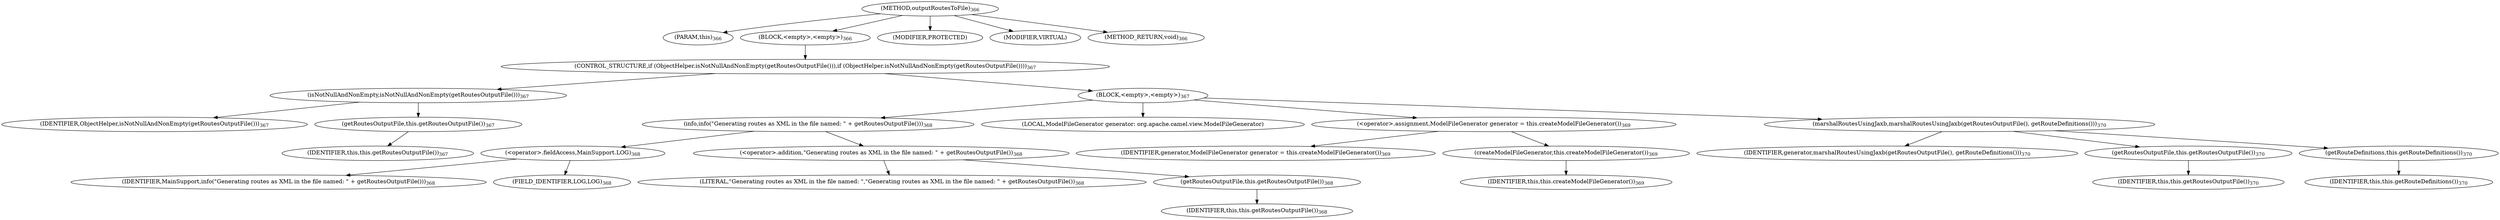 digraph "outputRoutesToFile" {  
"969" [label = <(METHOD,outputRoutesToFile)<SUB>366</SUB>> ]
"62" [label = <(PARAM,this)<SUB>366</SUB>> ]
"970" [label = <(BLOCK,&lt;empty&gt;,&lt;empty&gt;)<SUB>366</SUB>> ]
"971" [label = <(CONTROL_STRUCTURE,if (ObjectHelper.isNotNullAndNonEmpty(getRoutesOutputFile())),if (ObjectHelper.isNotNullAndNonEmpty(getRoutesOutputFile())))<SUB>367</SUB>> ]
"972" [label = <(isNotNullAndNonEmpty,isNotNullAndNonEmpty(getRoutesOutputFile()))<SUB>367</SUB>> ]
"973" [label = <(IDENTIFIER,ObjectHelper,isNotNullAndNonEmpty(getRoutesOutputFile()))<SUB>367</SUB>> ]
"974" [label = <(getRoutesOutputFile,this.getRoutesOutputFile())<SUB>367</SUB>> ]
"61" [label = <(IDENTIFIER,this,this.getRoutesOutputFile())<SUB>367</SUB>> ]
"975" [label = <(BLOCK,&lt;empty&gt;,&lt;empty&gt;)<SUB>367</SUB>> ]
"976" [label = <(info,info(&quot;Generating routes as XML in the file named: &quot; + getRoutesOutputFile()))<SUB>368</SUB>> ]
"977" [label = <(&lt;operator&gt;.fieldAccess,MainSupport.LOG)<SUB>368</SUB>> ]
"978" [label = <(IDENTIFIER,MainSupport,info(&quot;Generating routes as XML in the file named: &quot; + getRoutesOutputFile()))<SUB>368</SUB>> ]
"979" [label = <(FIELD_IDENTIFIER,LOG,LOG)<SUB>368</SUB>> ]
"980" [label = <(&lt;operator&gt;.addition,&quot;Generating routes as XML in the file named: &quot; + getRoutesOutputFile())<SUB>368</SUB>> ]
"981" [label = <(LITERAL,&quot;Generating routes as XML in the file named: &quot;,&quot;Generating routes as XML in the file named: &quot; + getRoutesOutputFile())<SUB>368</SUB>> ]
"982" [label = <(getRoutesOutputFile,this.getRoutesOutputFile())<SUB>368</SUB>> ]
"63" [label = <(IDENTIFIER,this,this.getRoutesOutputFile())<SUB>368</SUB>> ]
"983" [label = <(LOCAL,ModelFileGenerator generator: org.apache.camel.view.ModelFileGenerator)> ]
"984" [label = <(&lt;operator&gt;.assignment,ModelFileGenerator generator = this.createModelFileGenerator())<SUB>369</SUB>> ]
"985" [label = <(IDENTIFIER,generator,ModelFileGenerator generator = this.createModelFileGenerator())<SUB>369</SUB>> ]
"986" [label = <(createModelFileGenerator,this.createModelFileGenerator())<SUB>369</SUB>> ]
"64" [label = <(IDENTIFIER,this,this.createModelFileGenerator())<SUB>369</SUB>> ]
"987" [label = <(marshalRoutesUsingJaxb,marshalRoutesUsingJaxb(getRoutesOutputFile(), getRouteDefinitions()))<SUB>370</SUB>> ]
"988" [label = <(IDENTIFIER,generator,marshalRoutesUsingJaxb(getRoutesOutputFile(), getRouteDefinitions()))<SUB>370</SUB>> ]
"989" [label = <(getRoutesOutputFile,this.getRoutesOutputFile())<SUB>370</SUB>> ]
"65" [label = <(IDENTIFIER,this,this.getRoutesOutputFile())<SUB>370</SUB>> ]
"990" [label = <(getRouteDefinitions,this.getRouteDefinitions())<SUB>370</SUB>> ]
"66" [label = <(IDENTIFIER,this,this.getRouteDefinitions())<SUB>370</SUB>> ]
"991" [label = <(MODIFIER,PROTECTED)> ]
"992" [label = <(MODIFIER,VIRTUAL)> ]
"993" [label = <(METHOD_RETURN,void)<SUB>366</SUB>> ]
  "969" -> "62" 
  "969" -> "970" 
  "969" -> "991" 
  "969" -> "992" 
  "969" -> "993" 
  "970" -> "971" 
  "971" -> "972" 
  "971" -> "975" 
  "972" -> "973" 
  "972" -> "974" 
  "974" -> "61" 
  "975" -> "976" 
  "975" -> "983" 
  "975" -> "984" 
  "975" -> "987" 
  "976" -> "977" 
  "976" -> "980" 
  "977" -> "978" 
  "977" -> "979" 
  "980" -> "981" 
  "980" -> "982" 
  "982" -> "63" 
  "984" -> "985" 
  "984" -> "986" 
  "986" -> "64" 
  "987" -> "988" 
  "987" -> "989" 
  "987" -> "990" 
  "989" -> "65" 
  "990" -> "66" 
}
